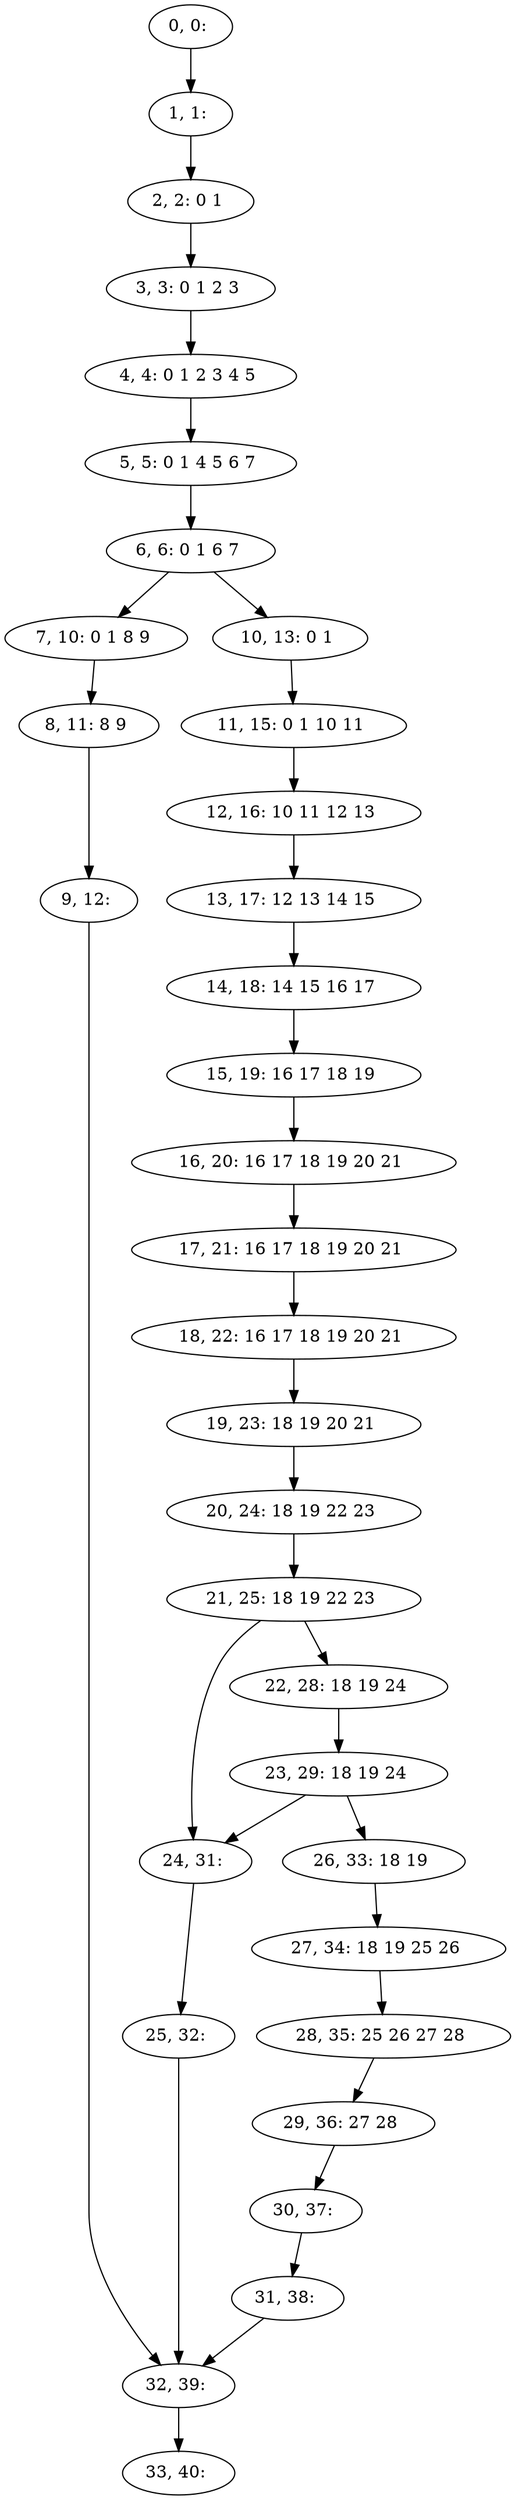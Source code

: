 digraph G {
0[label="0, 0: "];
1[label="1, 1: "];
2[label="2, 2: 0 1 "];
3[label="3, 3: 0 1 2 3 "];
4[label="4, 4: 0 1 2 3 4 5 "];
5[label="5, 5: 0 1 4 5 6 7 "];
6[label="6, 6: 0 1 6 7 "];
7[label="7, 10: 0 1 8 9 "];
8[label="8, 11: 8 9 "];
9[label="9, 12: "];
10[label="10, 13: 0 1 "];
11[label="11, 15: 0 1 10 11 "];
12[label="12, 16: 10 11 12 13 "];
13[label="13, 17: 12 13 14 15 "];
14[label="14, 18: 14 15 16 17 "];
15[label="15, 19: 16 17 18 19 "];
16[label="16, 20: 16 17 18 19 20 21 "];
17[label="17, 21: 16 17 18 19 20 21 "];
18[label="18, 22: 16 17 18 19 20 21 "];
19[label="19, 23: 18 19 20 21 "];
20[label="20, 24: 18 19 22 23 "];
21[label="21, 25: 18 19 22 23 "];
22[label="22, 28: 18 19 24 "];
23[label="23, 29: 18 19 24 "];
24[label="24, 31: "];
25[label="25, 32: "];
26[label="26, 33: 18 19 "];
27[label="27, 34: 18 19 25 26 "];
28[label="28, 35: 25 26 27 28 "];
29[label="29, 36: 27 28 "];
30[label="30, 37: "];
31[label="31, 38: "];
32[label="32, 39: "];
33[label="33, 40: "];
0->1 ;
1->2 ;
2->3 ;
3->4 ;
4->5 ;
5->6 ;
6->7 ;
6->10 ;
7->8 ;
8->9 ;
9->32 ;
10->11 ;
11->12 ;
12->13 ;
13->14 ;
14->15 ;
15->16 ;
16->17 ;
17->18 ;
18->19 ;
19->20 ;
20->21 ;
21->22 ;
21->24 ;
22->23 ;
23->24 ;
23->26 ;
24->25 ;
25->32 ;
26->27 ;
27->28 ;
28->29 ;
29->30 ;
30->31 ;
31->32 ;
32->33 ;
}
